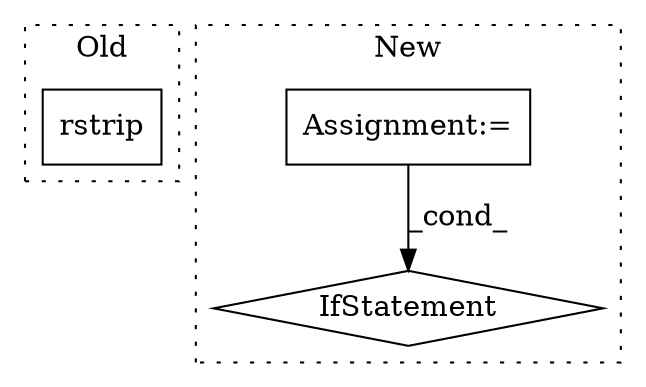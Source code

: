 digraph G {
subgraph cluster0 {
1 [label="rstrip" a="32" s="6470,6483" l="7,1" shape="box"];
label = "Old";
style="dotted";
}
subgraph cluster1 {
2 [label="IfStatement" a="25" s="4760,4788" l="4,2" shape="diamond"];
3 [label="Assignment:=" a="7" s="3132" l="2" shape="box"];
label = "New";
style="dotted";
}
3 -> 2 [label="_cond_"];
}